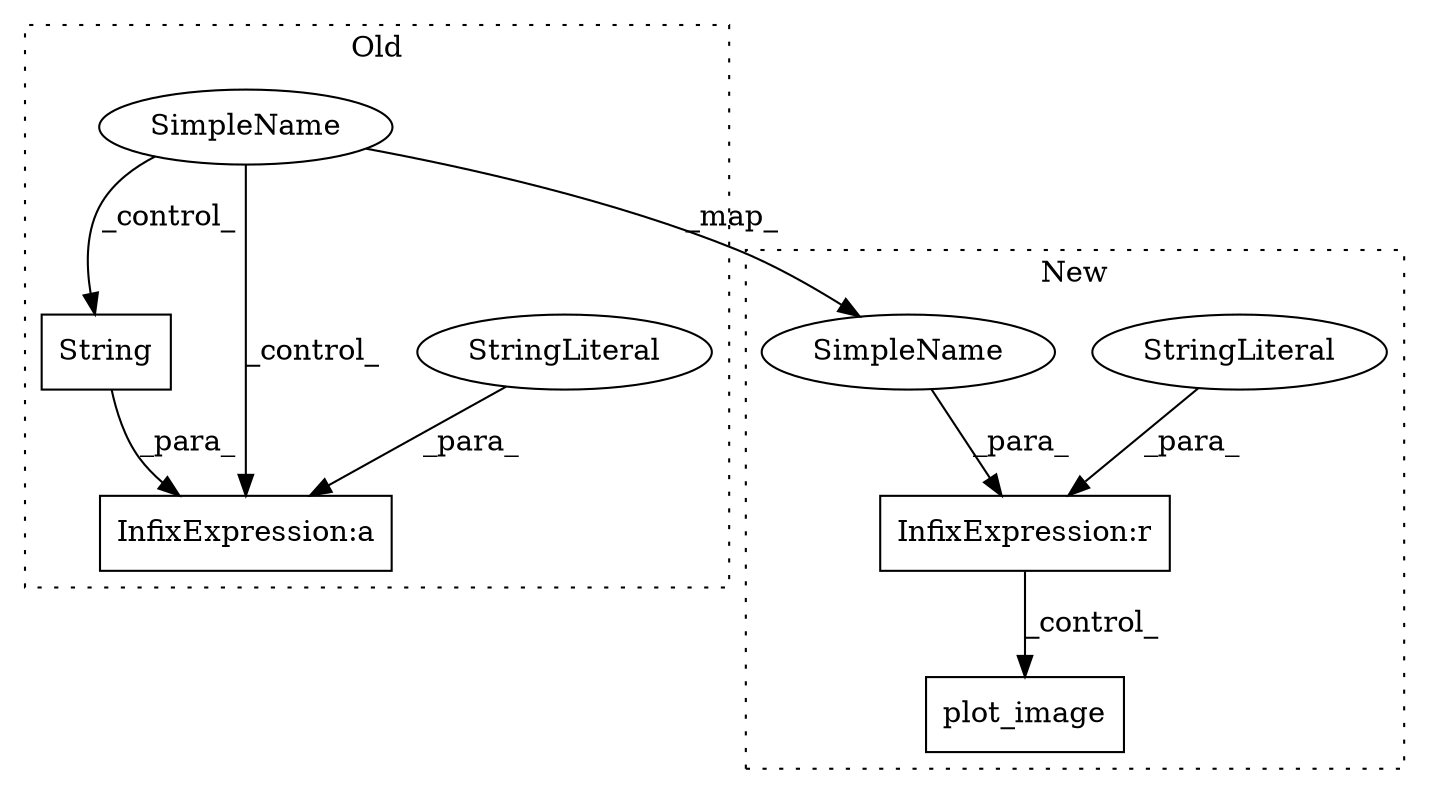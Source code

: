 digraph G {
subgraph cluster0 {
1 [label="String" a="32" s="5448,5461" l="7,1" shape="box"];
3 [label="InfixExpression:a" a="27" s="5462" l="3" shape="box"];
4 [label="StringLiteral" a="45" s="5465" l="29" shape="ellipse"];
7 [label="SimpleName" a="42" s="4487" l="5" shape="ellipse"];
label = "Old";
style="dotted";
}
subgraph cluster1 {
2 [label="plot_image" a="32" s="5468,5483" l="11,1" shape="box"];
5 [label="InfixExpression:r" a="27" s="4511" l="4" shape="box"];
6 [label="StringLiteral" a="45" s="4515" l="6" shape="ellipse"];
8 [label="SimpleName" a="42" s="4506" l="5" shape="ellipse"];
label = "New";
style="dotted";
}
1 -> 3 [label="_para_"];
4 -> 3 [label="_para_"];
5 -> 2 [label="_control_"];
6 -> 5 [label="_para_"];
7 -> 3 [label="_control_"];
7 -> 8 [label="_map_"];
7 -> 1 [label="_control_"];
8 -> 5 [label="_para_"];
}